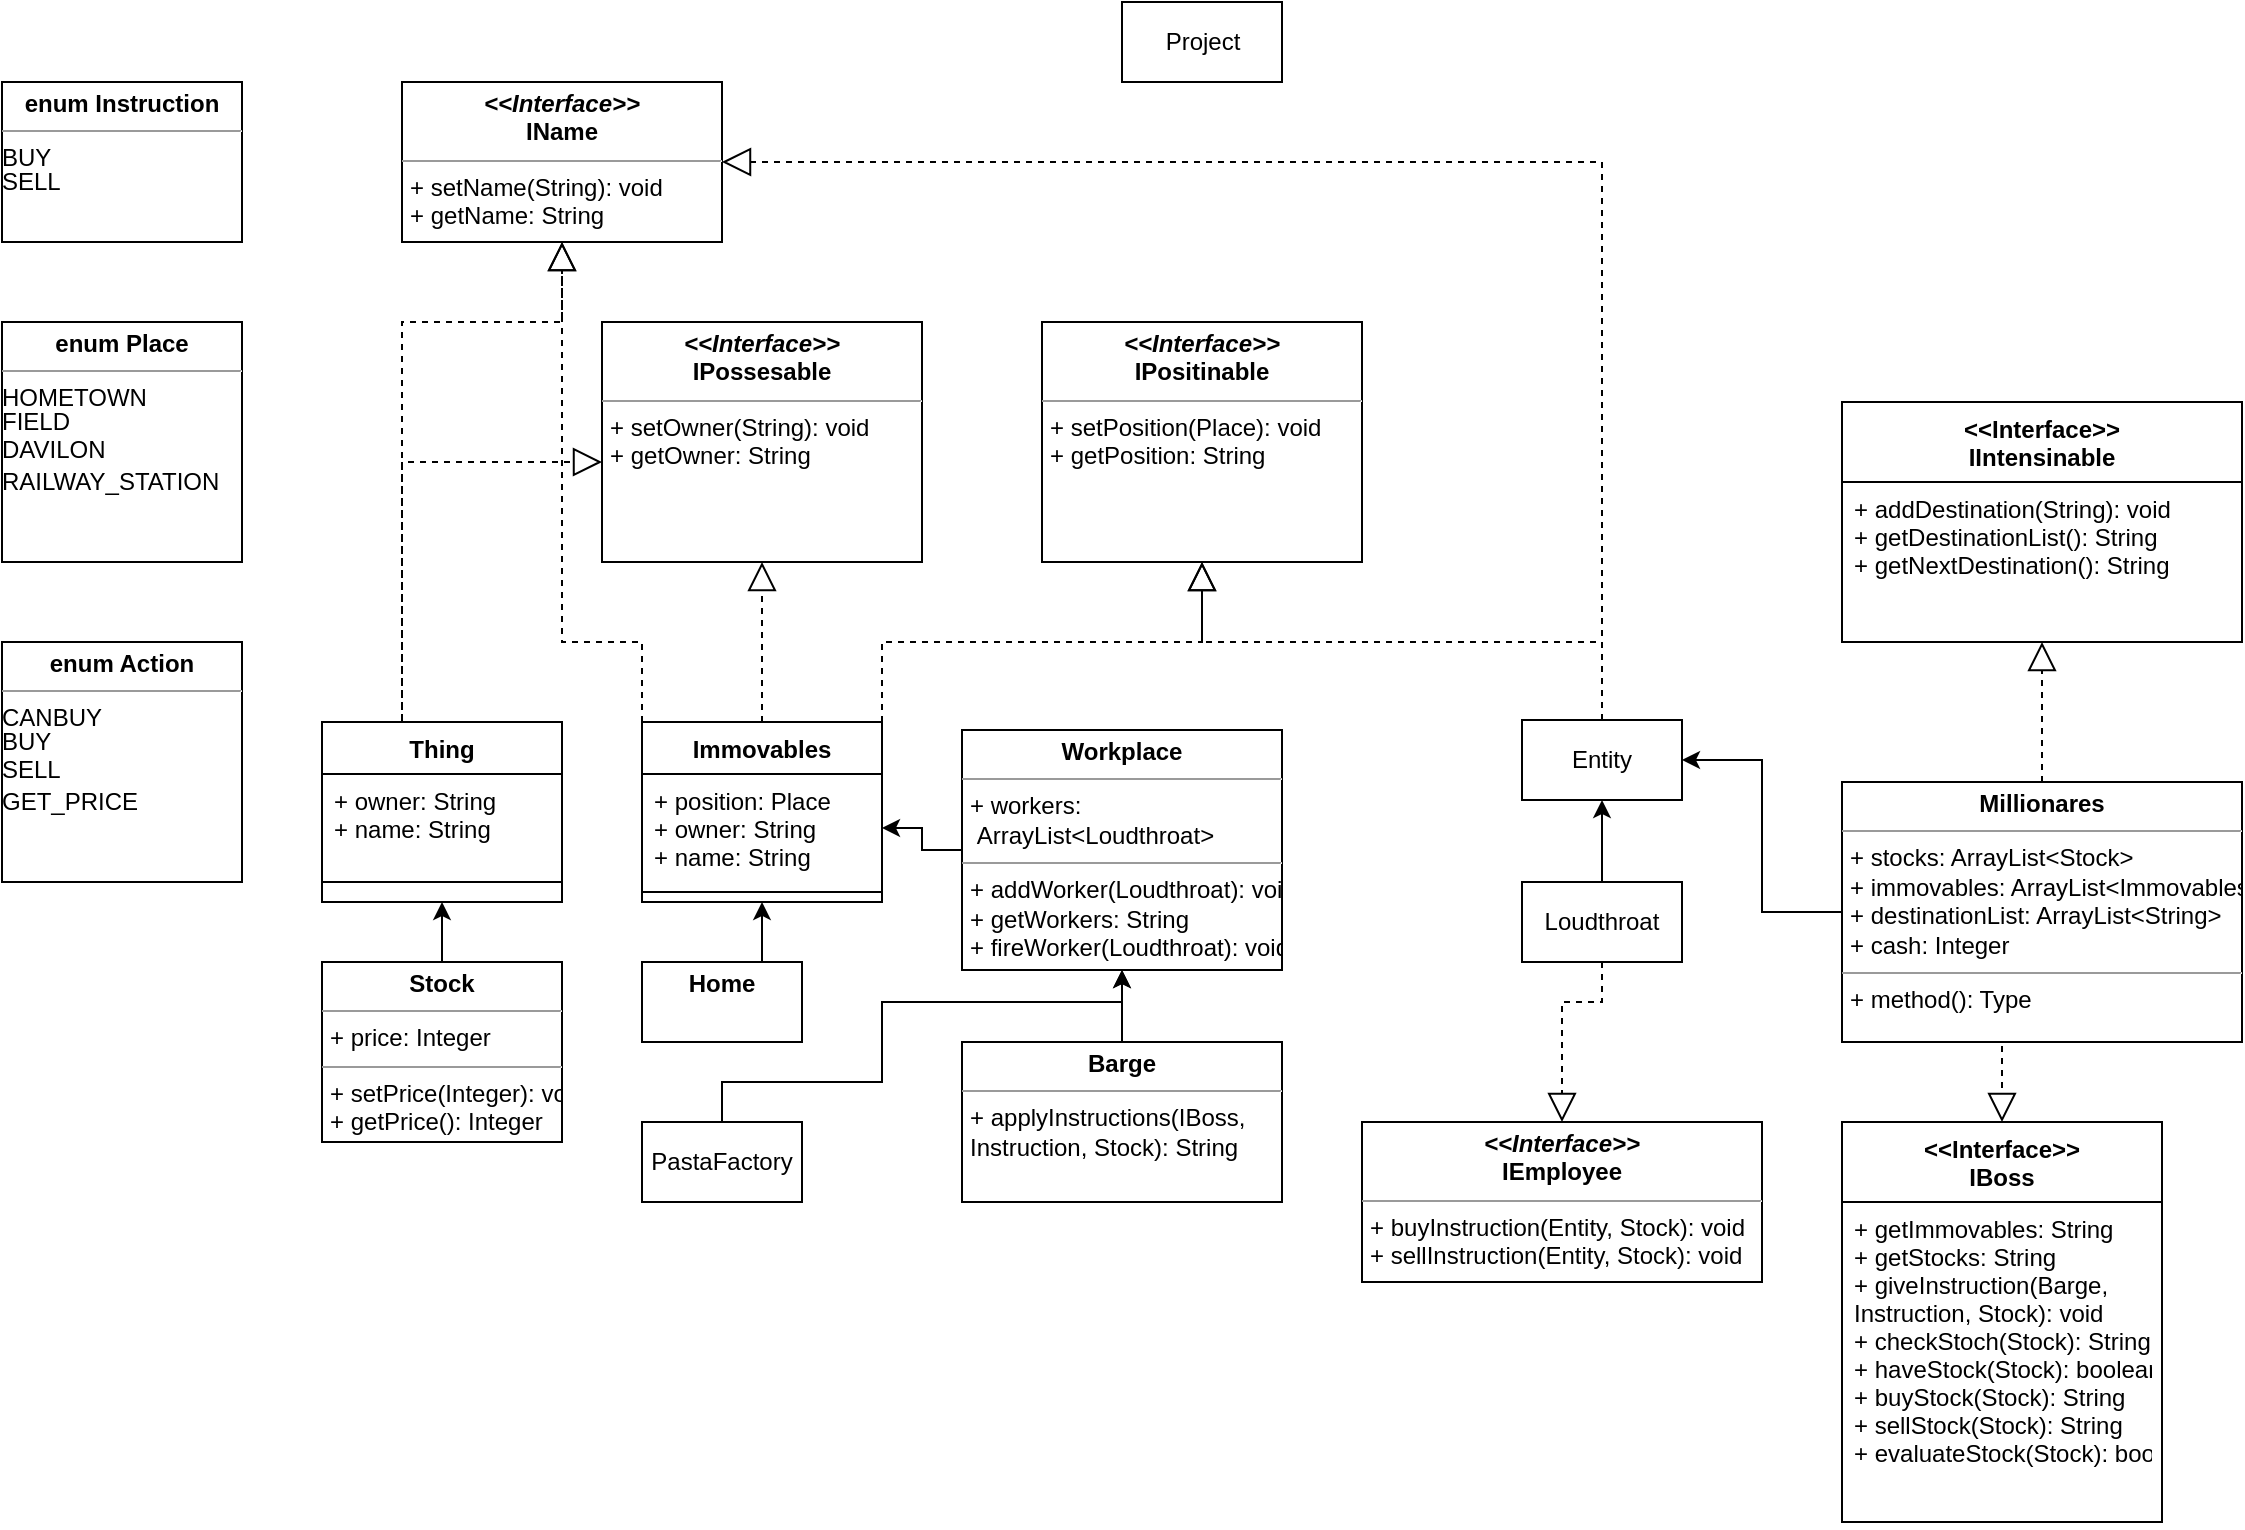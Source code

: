 <mxfile version="20.6.0" type="device"><diagram name="Page-1" id="c4acf3e9-155e-7222-9cf6-157b1a14988f"><mxGraphModel dx="427" dy="502" grid="1" gridSize="10" guides="1" tooltips="1" connect="1" arrows="1" fold="1" page="1" pageScale="1" pageWidth="827" pageHeight="1169" background="none" math="0" shadow="0"><root><mxCell id="0"/><mxCell id="1" parent="0"/><mxCell id="5NQKWKbU0Ux_oSl4NF-F-73" style="edgeStyle=orthogonalEdgeStyle;rounded=0;orthogonalLoop=1;jettySize=auto;html=1;exitX=0.5;exitY=0;exitDx=0;exitDy=0;entryX=0.5;entryY=1;entryDx=0;entryDy=0;" edge="1" parent="1" source="9" target="5NQKWKbU0Ux_oSl4NF-F-71"><mxGeometry relative="1" as="geometry"><Array as="points"><mxPoint x="400" y="740"/><mxPoint x="480" y="740"/><mxPoint x="480" y="700"/><mxPoint x="600" y="700"/></Array></mxGeometry></mxCell><mxCell id="9" value="" style="rounded=0;whiteSpace=wrap;html=1;" parent="1" vertex="1"><mxGeometry x="360" y="760" width="80" height="40" as="geometry"/></mxCell><mxCell id="10" value="PastaFactory" style="text;html=1;strokeColor=none;fillColor=none;align=center;verticalAlign=middle;whiteSpace=wrap;rounded=0;" parent="1" vertex="1"><mxGeometry x="370" y="765" width="60" height="30" as="geometry"/></mxCell><mxCell id="19" value="" style="rounded=0;whiteSpace=wrap;html=1;" parent="1" vertex="1"><mxGeometry x="800" y="559" width="80" height="40" as="geometry"/></mxCell><mxCell id="20" value="Entity" style="text;html=1;strokeColor=none;fillColor=none;align=center;verticalAlign=middle;whiteSpace=wrap;rounded=0;" parent="1" vertex="1"><mxGeometry x="810" y="564" width="60" height="30" as="geometry"/></mxCell><mxCell id="54" style="edgeStyle=orthogonalEdgeStyle;rounded=0;orthogonalLoop=1;jettySize=auto;html=1;exitX=0.5;exitY=0;exitDx=0;exitDy=0;entryX=0.5;entryY=1;entryDx=0;entryDy=0;" parent="1" source="48" target="19" edge="1"><mxGeometry relative="1" as="geometry"/></mxCell><mxCell id="48" value="" style="rounded=0;whiteSpace=wrap;html=1;" parent="1" vertex="1"><mxGeometry x="800" y="640" width="80" height="40" as="geometry"/></mxCell><mxCell id="49" value="Loudthroat" style="text;html=1;strokeColor=none;fillColor=none;align=center;verticalAlign=middle;whiteSpace=wrap;rounded=0;" parent="1" vertex="1"><mxGeometry x="810" y="645" width="60" height="30" as="geometry"/></mxCell><mxCell id="e-zt83K3Xcjkcl_vYdc1-89" value="&lt;p style=&quot;margin:0px;margin-top:4px;text-align:center;&quot;&gt;&lt;b&gt;enum Place&lt;/b&gt;&lt;/p&gt;&lt;hr size=&quot;1&quot;&gt;&lt;div style=&quot;height:2px;&quot;&gt;HOMETOWN&lt;/div&gt;&lt;div style=&quot;height:2px;&quot;&gt;&lt;br&gt;&lt;/div&gt;&lt;div style=&quot;height:2px;&quot;&gt;&lt;br&gt;&lt;/div&gt;&lt;div style=&quot;height:2px;&quot;&gt;&lt;br&gt;&lt;/div&gt;&lt;div style=&quot;height:2px;&quot;&gt;&lt;br&gt;&lt;/div&gt;&lt;div style=&quot;height:2px;&quot;&gt;&lt;br&gt;&lt;/div&gt;&lt;div style=&quot;height:2px;&quot;&gt;FIELD&lt;/div&gt;&lt;div style=&quot;height:2px;&quot;&gt;&lt;br&gt;&lt;/div&gt;&lt;div style=&quot;height:2px;&quot;&gt;&lt;br&gt;&lt;/div&gt;&lt;div style=&quot;height:2px;&quot;&gt;&lt;br&gt;&lt;/div&gt;&lt;div style=&quot;height:2px;&quot;&gt;&lt;br&gt;&lt;/div&gt;&lt;div style=&quot;height:2px;&quot;&gt;&lt;br&gt;&lt;/div&gt;&lt;div style=&quot;height:2px;&quot;&gt;&lt;br&gt;&lt;/div&gt;&lt;div style=&quot;height:2px;&quot;&gt;DAVILON&lt;/div&gt;&lt;div style=&quot;height:2px;&quot;&gt;&lt;br&gt;&lt;/div&gt;&lt;div style=&quot;height:2px;&quot;&gt;&lt;br&gt;&lt;/div&gt;&lt;div style=&quot;height:2px;&quot;&gt;&lt;br&gt;&lt;/div&gt;&lt;div style=&quot;height:2px;&quot;&gt;&lt;br&gt;&lt;/div&gt;&lt;div style=&quot;height:2px;&quot;&gt;&lt;br&gt;&lt;/div&gt;&lt;div style=&quot;height:2px;&quot;&gt;&lt;br&gt;&lt;/div&gt;&lt;div style=&quot;height:2px;&quot;&gt;&lt;br&gt;&lt;/div&gt;&lt;div style=&quot;height:2px;&quot;&gt;RAILWAY_STATION&lt;/div&gt;" style="verticalAlign=top;align=left;overflow=fill;fontSize=12;fontFamily=Helvetica;html=1;" parent="1" vertex="1"><mxGeometry x="40" y="360" width="120" height="120" as="geometry"/></mxCell><mxCell id="e-zt83K3Xcjkcl_vYdc1-125" value="Immovables" style="swimlane;fontStyle=1;align=center;verticalAlign=top;childLayout=stackLayout;horizontal=1;startSize=26;horizontalStack=0;resizeParent=1;resizeParentMax=0;resizeLast=0;collapsible=1;marginBottom=0;" parent="1" vertex="1"><mxGeometry x="360" y="560" width="120" height="90" as="geometry"/></mxCell><mxCell id="e-zt83K3Xcjkcl_vYdc1-126" value="+ position: Place&#10;+ owner: String&#10;+ name: String" style="text;strokeColor=none;fillColor=none;align=left;verticalAlign=top;spacingLeft=4;spacingRight=4;overflow=hidden;rotatable=0;points=[[0,0.5],[1,0.5]];portConstraint=eastwest;" parent="e-zt83K3Xcjkcl_vYdc1-125" vertex="1"><mxGeometry y="26" width="120" height="54" as="geometry"/></mxCell><mxCell id="e-zt83K3Xcjkcl_vYdc1-127" value="" style="line;strokeWidth=1;fillColor=none;align=left;verticalAlign=middle;spacingTop=-1;spacingLeft=3;spacingRight=3;rotatable=0;labelPosition=right;points=[];portConstraint=eastwest;strokeColor=inherit;" parent="e-zt83K3Xcjkcl_vYdc1-125" vertex="1"><mxGeometry y="80" width="120" height="10" as="geometry"/></mxCell><mxCell id="e-zt83K3Xcjkcl_vYdc1-139" value="&lt;p style=&quot;margin:0px;margin-top:4px;text-align:center;&quot;&gt;&lt;i&gt;&lt;b&gt;&amp;lt;&amp;lt;Interface&amp;gt;&amp;gt;&lt;/b&gt;&lt;/i&gt;&lt;br&gt;&lt;b&gt;IPossesable&lt;/b&gt;&lt;/p&gt;&lt;hr size=&quot;1&quot;&gt;&lt;p style=&quot;margin:0px;margin-left:4px;&quot;&gt;+ setOwner(String): void&lt;br&gt;&lt;/p&gt;&lt;p style=&quot;margin:0px;margin-left:4px;&quot;&gt;+ getOwner: String&lt;/p&gt;" style="verticalAlign=top;align=left;overflow=fill;fontSize=12;fontFamily=Helvetica;html=1;" parent="1" vertex="1"><mxGeometry x="340" y="360" width="160" height="120" as="geometry"/></mxCell><mxCell id="e-zt83K3Xcjkcl_vYdc1-142" value="&lt;p style=&quot;margin:0px;margin-top:4px;text-align:center;&quot;&gt;&lt;i&gt;&amp;lt;&amp;lt;Interface&amp;gt;&amp;gt;&lt;/i&gt;&lt;br&gt;&lt;span&gt;IPositinable&lt;/span&gt;&lt;/p&gt;&lt;hr size=&quot;1&quot;&gt;&lt;p style=&quot;margin:0px;margin-left:4px;&quot;&gt;&lt;span style=&quot;font-weight: normal;&quot;&gt;+ setPosition(Place): void&lt;/span&gt;&lt;/p&gt;&lt;p style=&quot;margin:0px;margin-left:4px;&quot;&gt;&lt;span style=&quot;font-weight: normal;&quot;&gt;+ getPosition: String&lt;/span&gt;&lt;/p&gt;" style="verticalAlign=top;align=left;overflow=fill;fontSize=12;fontFamily=Helvetica;html=1;fontStyle=1" parent="1" vertex="1"><mxGeometry x="560" y="360" width="160" height="120" as="geometry"/></mxCell><mxCell id="e-zt83K3Xcjkcl_vYdc1-143" value="&lt;p style=&quot;margin:0px;margin-top:4px;text-align:center;&quot;&gt;&lt;i&gt;&lt;b&gt;&amp;lt;&amp;lt;Interface&amp;gt;&amp;gt;&lt;/b&gt;&lt;/i&gt;&lt;br&gt;&lt;b&gt;IName&lt;/b&gt;&lt;/p&gt;&lt;hr size=&quot;1&quot;&gt;&lt;p style=&quot;margin:0px;margin-left:4px;&quot;&gt;+ setName(String): void&lt;/p&gt;&lt;p style=&quot;margin:0px;margin-left:4px;&quot;&gt;+ getName: String&lt;/p&gt;&lt;p style=&quot;margin:0px;margin-left:4px;&quot;&gt;&lt;br&gt;&lt;/p&gt;" style="verticalAlign=top;align=left;overflow=fill;fontSize=12;fontFamily=Helvetica;html=1;" parent="1" vertex="1"><mxGeometry x="240" y="240" width="160" height="80" as="geometry"/></mxCell><mxCell id="e-zt83K3Xcjkcl_vYdc1-145" value="&lt;p style=&quot;margin:0px;margin-top:4px;text-align:center;&quot;&gt;&lt;b&gt;enum Instruction&lt;/b&gt;&lt;/p&gt;&lt;hr size=&quot;1&quot;&gt;&lt;div style=&quot;height:2px;&quot;&gt;BUY&lt;/div&gt;&lt;div style=&quot;height:2px;&quot;&gt;&lt;br&gt;&lt;/div&gt;&lt;div style=&quot;height:2px;&quot;&gt;&lt;br&gt;&lt;/div&gt;&lt;div style=&quot;height:2px;&quot;&gt;&lt;br&gt;&lt;/div&gt;&lt;div style=&quot;height:2px;&quot;&gt;&lt;br&gt;&lt;/div&gt;&lt;div style=&quot;height:2px;&quot;&gt;&lt;br&gt;&lt;/div&gt;&lt;div style=&quot;height:2px;&quot;&gt;SELL&lt;/div&gt;&lt;div style=&quot;height:2px;&quot;&gt;&lt;br&gt;&lt;/div&gt;&lt;div style=&quot;height:2px;&quot;&gt;&lt;br&gt;&lt;/div&gt;&lt;div style=&quot;height:2px;&quot;&gt;&lt;br&gt;&lt;/div&gt;&lt;div style=&quot;height:2px;&quot;&gt;&lt;br&gt;&lt;/div&gt;&lt;div style=&quot;height:2px;&quot;&gt;&lt;br&gt;&lt;/div&gt;" style="verticalAlign=top;align=left;overflow=fill;fontSize=12;fontFamily=Helvetica;html=1;" parent="1" vertex="1"><mxGeometry x="40" y="240" width="120" height="80" as="geometry"/></mxCell><mxCell id="e-zt83K3Xcjkcl_vYdc1-220" value="&lt;&lt;Interface&gt;&gt;&#10;IBoss" style="swimlane;fontStyle=1;align=center;verticalAlign=top;childLayout=stackLayout;horizontal=1;startSize=40;horizontalStack=0;resizeParent=1;resizeParentMax=0;resizeLast=0;collapsible=1;marginBottom=0;" parent="1" vertex="1"><mxGeometry x="960" y="760" width="160" height="200" as="geometry"/></mxCell><mxCell id="e-zt83K3Xcjkcl_vYdc1-223" value="+ getImmovables: String&#10;+ getStocks: String&#10;+ giveInstruction(Barge,&#10;Instruction, Stock): void&#10;+ checkStoch(Stock): String&#10;+ haveStock(Stock): boolean&#10;+ buyStock(Stock): String&#10;+ sellStock(Stock): String&#10;+ evaluateStock(Stock): boolean&#10;" style="text;strokeColor=none;fillColor=none;align=left;verticalAlign=top;spacingLeft=4;spacingRight=4;overflow=hidden;rotatable=0;points=[[0,0.5],[1,0.5]];portConstraint=eastwest;" parent="e-zt83K3Xcjkcl_vYdc1-220" vertex="1"><mxGeometry y="40" width="160" height="160" as="geometry"/></mxCell><mxCell id="e-zt83K3Xcjkcl_vYdc1-224" value="&lt;p style=&quot;margin:0px;margin-top:4px;text-align:center;&quot;&gt;&lt;i&gt;&amp;lt;&amp;lt;Interface&amp;gt;&amp;gt;&lt;/i&gt;&lt;br&gt;&lt;span&gt;IEmployee&lt;/span&gt;&lt;/p&gt;&lt;hr size=&quot;1&quot;&gt;&lt;p style=&quot;margin:0px;margin-left:4px;&quot;&gt;&lt;span style=&quot;font-weight: normal; background-color: initial;&quot;&gt;+ buyInstruction(Entity, Stock): void&lt;/span&gt;&lt;br&gt;&lt;/p&gt;&lt;p style=&quot;margin:0px;margin-left:4px;&quot;&gt;&lt;span style=&quot;font-weight: normal;&quot;&gt;+ sellInstruction(Entity, Stock): void&lt;/span&gt;&lt;/p&gt;" style="verticalAlign=top;align=left;overflow=fill;fontSize=12;fontFamily=Helvetica;html=1;fontStyle=1" parent="1" vertex="1"><mxGeometry x="720" y="760" width="200" height="80" as="geometry"/></mxCell><mxCell id="e-zt83K3Xcjkcl_vYdc1-225" value="" style="endArrow=block;dashed=1;endFill=0;endSize=12;html=1;rounded=0;exitX=0.5;exitY=0;exitDx=0;exitDy=0;" parent="1" source="e-zt83K3Xcjkcl_vYdc1-125" edge="1"><mxGeometry width="160" relative="1" as="geometry"><mxPoint x="420" y="510" as="sourcePoint"/><mxPoint x="420" y="480" as="targetPoint"/></mxGeometry></mxCell><mxCell id="e-zt83K3Xcjkcl_vYdc1-226" value="" style="endArrow=block;dashed=1;endFill=0;endSize=12;html=1;rounded=0;exitX=0.5;exitY=0;exitDx=0;exitDy=0;" parent="1" edge="1"><mxGeometry width="160" relative="1" as="geometry"><mxPoint x="240" y="559" as="sourcePoint"/><mxPoint x="340" y="430" as="targetPoint"/><Array as="points"><mxPoint x="240" y="430"/></Array></mxGeometry></mxCell><mxCell id="e-zt83K3Xcjkcl_vYdc1-229" value="" style="endArrow=block;dashed=1;endFill=0;endSize=12;html=1;rounded=0;entryX=0.5;entryY=1;entryDx=0;entryDy=0;exitX=0;exitY=0;exitDx=0;exitDy=0;" parent="1" source="e-zt83K3Xcjkcl_vYdc1-125" target="e-zt83K3Xcjkcl_vYdc1-143" edge="1"><mxGeometry width="160" relative="1" as="geometry"><mxPoint x="320" y="570" as="sourcePoint"/><mxPoint x="730" y="530" as="targetPoint"/><Array as="points"><mxPoint x="360" y="520"/><mxPoint x="320" y="520"/></Array></mxGeometry></mxCell><mxCell id="e-zt83K3Xcjkcl_vYdc1-230" value="" style="endArrow=block;dashed=1;endFill=0;endSize=12;html=1;rounded=0;" parent="1" edge="1"><mxGeometry width="160" relative="1" as="geometry"><mxPoint x="240" y="560" as="sourcePoint"/><mxPoint x="320" y="320" as="targetPoint"/><Array as="points"><mxPoint x="240" y="360"/><mxPoint x="320" y="360"/></Array></mxGeometry></mxCell><mxCell id="e-zt83K3Xcjkcl_vYdc1-231" value="" style="endArrow=block;dashed=1;endFill=0;endSize=12;html=1;rounded=0;exitX=1;exitY=0;exitDx=0;exitDy=0;entryX=0.5;entryY=1;entryDx=0;entryDy=0;" parent="1" source="e-zt83K3Xcjkcl_vYdc1-125" target="e-zt83K3Xcjkcl_vYdc1-142" edge="1"><mxGeometry width="160" relative="1" as="geometry"><mxPoint x="570" y="530" as="sourcePoint"/><mxPoint x="730" y="530" as="targetPoint"/><Array as="points"><mxPoint x="480" y="520"/><mxPoint x="640" y="520"/></Array></mxGeometry></mxCell><mxCell id="e-zt83K3Xcjkcl_vYdc1-232" value="" style="endArrow=block;dashed=1;endFill=0;endSize=12;html=1;rounded=0;exitX=0.5;exitY=0;exitDx=0;exitDy=0;entryX=1;entryY=0.5;entryDx=0;entryDy=0;" parent="1" source="19" target="e-zt83K3Xcjkcl_vYdc1-143" edge="1"><mxGeometry width="160" relative="1" as="geometry"><mxPoint x="850" y="540" as="sourcePoint"/><mxPoint x="960" y="500" as="targetPoint"/><Array as="points"><mxPoint x="840" y="280"/></Array></mxGeometry></mxCell><mxCell id="e-zt83K3Xcjkcl_vYdc1-233" value="" style="endArrow=block;dashed=1;endFill=0;endSize=12;html=1;rounded=0;exitX=0.5;exitY=0;exitDx=0;exitDy=0;entryX=0.5;entryY=1;entryDx=0;entryDy=0;" parent="1" source="19" target="e-zt83K3Xcjkcl_vYdc1-142" edge="1"><mxGeometry width="160" relative="1" as="geometry"><mxPoint x="770" y="460" as="sourcePoint"/><mxPoint x="930" y="460" as="targetPoint"/><Array as="points"><mxPoint x="840" y="520"/><mxPoint x="640" y="520"/></Array></mxGeometry></mxCell><mxCell id="e-zt83K3Xcjkcl_vYdc1-234" value="" style="endArrow=block;dashed=1;endFill=0;endSize=12;html=1;rounded=0;exitX=0.5;exitY=1;exitDx=0;exitDy=0;entryX=0.5;entryY=0;entryDx=0;entryDy=0;" parent="1" source="48" target="e-zt83K3Xcjkcl_vYdc1-224" edge="1"><mxGeometry width="160" relative="1" as="geometry"><mxPoint x="740" y="640" as="sourcePoint"/><mxPoint x="900" y="640" as="targetPoint"/><Array as="points"><mxPoint x="840" y="700"/><mxPoint x="820" y="700"/></Array></mxGeometry></mxCell><mxCell id="e-zt83K3Xcjkcl_vYdc1-235" value="" style="endArrow=block;dashed=1;endFill=0;endSize=12;html=1;rounded=0;entryX=0.5;entryY=0;entryDx=0;entryDy=0;exitX=0.5;exitY=1;exitDx=0;exitDy=0;" parent="1" target="e-zt83K3Xcjkcl_vYdc1-220" edge="1"><mxGeometry width="160" relative="1" as="geometry"><mxPoint x="1040" y="680" as="sourcePoint"/><mxPoint x="1040" y="700" as="targetPoint"/><Array as="points"/></mxGeometry></mxCell><mxCell id="5NQKWKbU0Ux_oSl4NF-F-60" value="&lt;p style=&quot;margin:0px;margin-top:4px;text-align:center;&quot;&gt;&lt;b&gt;enum Action&lt;/b&gt;&lt;/p&gt;&lt;hr size=&quot;1&quot;&gt;&lt;div style=&quot;height:2px;&quot;&gt;CANBUY&lt;/div&gt;&lt;div style=&quot;height:2px;&quot;&gt;&lt;br&gt;&lt;/div&gt;&lt;div style=&quot;height:2px;&quot;&gt;&lt;br&gt;&lt;/div&gt;&lt;div style=&quot;height:2px;&quot;&gt;&lt;br&gt;&lt;/div&gt;&lt;div style=&quot;height:2px;&quot;&gt;&lt;br&gt;&lt;/div&gt;&lt;div style=&quot;height:2px;&quot;&gt;&lt;br&gt;&lt;/div&gt;&lt;div style=&quot;height:2px;&quot;&gt;BUY&lt;/div&gt;&lt;div style=&quot;height:2px;&quot;&gt;&lt;br&gt;&lt;/div&gt;&lt;div style=&quot;height:2px;&quot;&gt;&lt;br&gt;&lt;/div&gt;&lt;div style=&quot;height:2px;&quot;&gt;&lt;br&gt;&lt;/div&gt;&lt;div style=&quot;height:2px;&quot;&gt;&lt;br&gt;&lt;/div&gt;&lt;div style=&quot;height:2px;&quot;&gt;&lt;br&gt;&lt;/div&gt;&lt;div style=&quot;height:2px;&quot;&gt;&lt;br&gt;&lt;/div&gt;&lt;div style=&quot;height:2px;&quot;&gt;SELL&lt;/div&gt;&lt;div style=&quot;height:2px;&quot;&gt;&lt;br&gt;&lt;/div&gt;&lt;div style=&quot;height:2px;&quot;&gt;&lt;br&gt;&lt;/div&gt;&lt;div style=&quot;height:2px;&quot;&gt;&lt;br&gt;&lt;/div&gt;&lt;div style=&quot;height:2px;&quot;&gt;&lt;br&gt;&lt;/div&gt;&lt;div style=&quot;height:2px;&quot;&gt;&lt;br&gt;&lt;/div&gt;&lt;div style=&quot;height:2px;&quot;&gt;&lt;br&gt;&lt;/div&gt;&lt;div style=&quot;height:2px;&quot;&gt;&lt;br&gt;&lt;/div&gt;&lt;div style=&quot;height:2px;&quot;&gt;GET_PRICE&lt;/div&gt;" style="verticalAlign=top;align=left;overflow=fill;fontSize=12;fontFamily=Helvetica;html=1;" vertex="1" parent="1"><mxGeometry x="40" y="520" width="120" height="120" as="geometry"/></mxCell><mxCell id="5NQKWKbU0Ux_oSl4NF-F-61" value="Project" style="html=1;" vertex="1" parent="1"><mxGeometry x="600" y="200" width="80" height="40" as="geometry"/></mxCell><mxCell id="5NQKWKbU0Ux_oSl4NF-F-62" value="Thing" style="swimlane;fontStyle=1;align=center;verticalAlign=top;childLayout=stackLayout;horizontal=1;startSize=26;horizontalStack=0;resizeParent=1;resizeParentMax=0;resizeLast=0;collapsible=1;marginBottom=0;" vertex="1" parent="1"><mxGeometry x="200" y="560" width="120" height="90" as="geometry"/></mxCell><mxCell id="5NQKWKbU0Ux_oSl4NF-F-63" value="+ owner: String&#10;+ name: String" style="text;strokeColor=none;fillColor=none;align=left;verticalAlign=top;spacingLeft=4;spacingRight=4;overflow=hidden;rotatable=0;points=[[0,0.5],[1,0.5]];portConstraint=eastwest;" vertex="1" parent="5NQKWKbU0Ux_oSl4NF-F-62"><mxGeometry y="26" width="120" height="44" as="geometry"/></mxCell><mxCell id="5NQKWKbU0Ux_oSl4NF-F-64" value="" style="line;strokeWidth=1;fillColor=none;align=left;verticalAlign=middle;spacingTop=-1;spacingLeft=3;spacingRight=3;rotatable=0;labelPosition=right;points=[];portConstraint=eastwest;strokeColor=inherit;" vertex="1" parent="5NQKWKbU0Ux_oSl4NF-F-62"><mxGeometry y="70" width="120" height="20" as="geometry"/></mxCell><mxCell id="5NQKWKbU0Ux_oSl4NF-F-67" style="edgeStyle=orthogonalEdgeStyle;rounded=0;orthogonalLoop=1;jettySize=auto;html=1;exitX=0.5;exitY=0;exitDx=0;exitDy=0;entryX=0.5;entryY=1;entryDx=0;entryDy=0;" edge="1" parent="1" source="5NQKWKbU0Ux_oSl4NF-F-66" target="5NQKWKbU0Ux_oSl4NF-F-62"><mxGeometry relative="1" as="geometry"/></mxCell><mxCell id="5NQKWKbU0Ux_oSl4NF-F-66" value="&lt;p style=&quot;margin:0px;margin-top:4px;text-align:center;&quot;&gt;&lt;b&gt;Stock&lt;/b&gt;&lt;/p&gt;&lt;hr size=&quot;1&quot;&gt;&lt;p style=&quot;margin:0px;margin-left:4px;&quot;&gt;+ price: Integer&lt;/p&gt;&lt;hr size=&quot;1&quot;&gt;&lt;p style=&quot;margin:0px;margin-left:4px;&quot;&gt;+ setPrice(Integer): void&lt;/p&gt;&lt;p style=&quot;margin:0px;margin-left:4px;&quot;&gt;+ getPrice(): Integer&lt;/p&gt;" style="verticalAlign=top;align=left;overflow=fill;fontSize=12;fontFamily=Helvetica;html=1;" vertex="1" parent="1"><mxGeometry x="200" y="680" width="120" height="90" as="geometry"/></mxCell><mxCell id="5NQKWKbU0Ux_oSl4NF-F-69" style="edgeStyle=orthogonalEdgeStyle;rounded=0;orthogonalLoop=1;jettySize=auto;html=1;exitX=0.5;exitY=0;exitDx=0;exitDy=0;entryX=0.5;entryY=1;entryDx=0;entryDy=0;" edge="1" parent="1" source="5NQKWKbU0Ux_oSl4NF-F-68" target="e-zt83K3Xcjkcl_vYdc1-125"><mxGeometry relative="1" as="geometry"/></mxCell><mxCell id="5NQKWKbU0Ux_oSl4NF-F-68" value="&lt;p style=&quot;margin:0px;margin-top:4px;text-align:center;&quot;&gt;&lt;b&gt;Home&lt;/b&gt;&lt;/p&gt;" style="verticalAlign=top;align=left;overflow=fill;fontSize=12;fontFamily=Helvetica;html=1;" vertex="1" parent="1"><mxGeometry x="360" y="680" width="80" height="40" as="geometry"/></mxCell><mxCell id="5NQKWKbU0Ux_oSl4NF-F-72" style="edgeStyle=orthogonalEdgeStyle;rounded=0;orthogonalLoop=1;jettySize=auto;html=1;exitX=0;exitY=0.5;exitDx=0;exitDy=0;entryX=1;entryY=0.5;entryDx=0;entryDy=0;" edge="1" parent="1" source="5NQKWKbU0Ux_oSl4NF-F-71" target="e-zt83K3Xcjkcl_vYdc1-126"><mxGeometry relative="1" as="geometry"/></mxCell><mxCell id="5NQKWKbU0Ux_oSl4NF-F-71" value="&lt;p style=&quot;margin:0px;margin-top:4px;text-align:center;&quot;&gt;&lt;span style=&quot;font-weight: 700;&quot;&gt;Workplace&lt;/span&gt;&lt;br&gt;&lt;/p&gt;&lt;hr size=&quot;1&quot;&gt;&lt;p style=&quot;margin:0px;margin-left:4px;&quot;&gt;+ workers:&lt;/p&gt;&lt;p style=&quot;margin:0px;margin-left:4px;&quot;&gt;&amp;nbsp;ArrayList&amp;lt;Loudthroat&amp;gt;&lt;/p&gt;&lt;hr size=&quot;1&quot;&gt;&lt;p style=&quot;font-weight: 700; margin: 0px 0px 0px 4px;&quot;&gt;&lt;span style=&quot;font-weight: normal;&quot;&gt;+ addWorker(Loudthroat): void&lt;/span&gt;&lt;/p&gt;&lt;p style=&quot;font-weight: 700; margin: 0px 0px 0px 4px;&quot;&gt;&lt;span style=&quot;font-weight: normal;&quot;&gt;+ getWorkers: String&lt;/span&gt;&lt;/p&gt;&lt;p style=&quot;font-weight: 700; margin: 0px 0px 0px 4px;&quot;&gt;&lt;span style=&quot;font-weight: normal;&quot;&gt;+ fireWorker(Loudthroat): void&lt;/span&gt;&lt;/p&gt;" style="verticalAlign=top;align=left;overflow=fill;fontSize=12;fontFamily=Helvetica;html=1;" vertex="1" parent="1"><mxGeometry x="520" y="564" width="160" height="120" as="geometry"/></mxCell><mxCell id="5NQKWKbU0Ux_oSl4NF-F-75" style="edgeStyle=orthogonalEdgeStyle;rounded=0;orthogonalLoop=1;jettySize=auto;html=1;exitX=0.5;exitY=0;exitDx=0;exitDy=0;entryX=0.5;entryY=1;entryDx=0;entryDy=0;" edge="1" parent="1" source="5NQKWKbU0Ux_oSl4NF-F-74" target="5NQKWKbU0Ux_oSl4NF-F-71"><mxGeometry relative="1" as="geometry"/></mxCell><mxCell id="5NQKWKbU0Ux_oSl4NF-F-74" value="&lt;p style=&quot;margin:0px;margin-top:4px;text-align:center;&quot;&gt;&lt;b&gt;Barge&lt;/b&gt;&lt;/p&gt;&lt;hr size=&quot;1&quot;&gt;&lt;p style=&quot;margin:0px;margin-left:4px;&quot;&gt;+ applyInstructions(IBoss,&lt;/p&gt;&lt;p style=&quot;margin:0px;margin-left:4px;&quot;&gt;Instruction, Stock): String&lt;/p&gt;" style="verticalAlign=top;align=left;overflow=fill;fontSize=12;fontFamily=Helvetica;html=1;" vertex="1" parent="1"><mxGeometry x="520" y="720" width="160" height="80" as="geometry"/></mxCell><mxCell id="5NQKWKbU0Ux_oSl4NF-F-80" style="edgeStyle=orthogonalEdgeStyle;rounded=0;orthogonalLoop=1;jettySize=auto;html=1;exitX=0;exitY=0.5;exitDx=0;exitDy=0;entryX=1;entryY=0.5;entryDx=0;entryDy=0;" edge="1" parent="1" source="5NQKWKbU0Ux_oSl4NF-F-76" target="19"><mxGeometry relative="1" as="geometry"/></mxCell><mxCell id="5NQKWKbU0Ux_oSl4NF-F-76" value="&lt;p style=&quot;margin:0px;margin-top:4px;text-align:center;&quot;&gt;&lt;b&gt;Millionares&lt;/b&gt;&lt;/p&gt;&lt;hr size=&quot;1&quot;&gt;&lt;p style=&quot;margin:0px;margin-left:4px;&quot;&gt;+ stocks: ArrayList&amp;lt;Stock&amp;gt;&lt;/p&gt;&lt;p style=&quot;margin:0px;margin-left:4px;&quot;&gt;+ immovables: ArrayList&amp;lt;Immovables&amp;gt;&lt;/p&gt;&lt;p style=&quot;margin:0px;margin-left:4px;&quot;&gt;+ destinationList: ArrayList&amp;lt;String&amp;gt;&lt;/p&gt;&lt;p style=&quot;margin:0px;margin-left:4px;&quot;&gt;+ cash: Integer&lt;/p&gt;&lt;hr size=&quot;1&quot;&gt;&lt;p style=&quot;margin:0px;margin-left:4px;&quot;&gt;+ method(): Type&lt;/p&gt;" style="verticalAlign=top;align=left;overflow=fill;fontSize=12;fontFamily=Helvetica;html=1;" vertex="1" parent="1"><mxGeometry x="960" y="590" width="200" height="130" as="geometry"/></mxCell><mxCell id="5NQKWKbU0Ux_oSl4NF-F-77" value="&lt;&lt;Interface&gt;&gt;&#10;IIntensinable" style="swimlane;fontStyle=1;align=center;verticalAlign=top;childLayout=stackLayout;horizontal=1;startSize=40;horizontalStack=0;resizeParent=1;resizeParentMax=0;resizeLast=0;collapsible=1;marginBottom=0;" vertex="1" parent="1"><mxGeometry x="960" y="400" width="200" height="120" as="geometry"/></mxCell><mxCell id="5NQKWKbU0Ux_oSl4NF-F-78" value="+ addDestination(String): void&#10;+ getDestinationList(): String&#10;+ getNextDestination(): String" style="text;strokeColor=none;fillColor=none;align=left;verticalAlign=top;spacingLeft=4;spacingRight=4;overflow=hidden;rotatable=0;points=[[0,0.5],[1,0.5]];portConstraint=eastwest;" vertex="1" parent="5NQKWKbU0Ux_oSl4NF-F-77"><mxGeometry y="40" width="200" height="80" as="geometry"/></mxCell><mxCell id="5NQKWKbU0Ux_oSl4NF-F-79" value="" style="endArrow=block;dashed=1;endFill=0;endSize=12;html=1;rounded=0;exitX=0.5;exitY=0;exitDx=0;exitDy=0;" edge="1" parent="1" source="5NQKWKbU0Ux_oSl4NF-F-76" target="5NQKWKbU0Ux_oSl4NF-F-77"><mxGeometry width="160" relative="1" as="geometry"><mxPoint x="880" y="560" as="sourcePoint"/><mxPoint x="1040" y="560" as="targetPoint"/></mxGeometry></mxCell></root></mxGraphModel></diagram></mxfile>